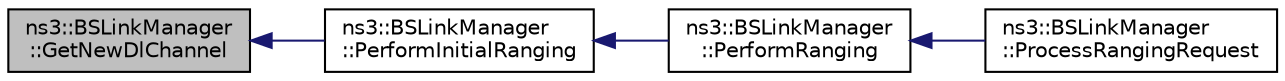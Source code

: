 digraph "ns3::BSLinkManager::GetNewDlChannel"
{
  edge [fontname="Helvetica",fontsize="10",labelfontname="Helvetica",labelfontsize="10"];
  node [fontname="Helvetica",fontsize="10",shape=record];
  rankdir="LR";
  Node1 [label="ns3::BSLinkManager\l::GetNewDlChannel",height=0.2,width=0.4,color="black", fillcolor="grey75", style="filled", fontcolor="black"];
  Node1 -> Node2 [dir="back",color="midnightblue",fontsize="10",style="solid"];
  Node2 [label="ns3::BSLinkManager\l::PerformInitialRanging",height=0.2,width=0.4,color="black", fillcolor="white", style="filled",URL="$d9/d98/classns3_1_1BSLinkManager.html#a8c97286c0b9d58f6b175e7f4e82ccd36"];
  Node2 -> Node3 [dir="back",color="midnightblue",fontsize="10",style="solid"];
  Node3 [label="ns3::BSLinkManager\l::PerformRanging",height=0.2,width=0.4,color="black", fillcolor="white", style="filled",URL="$d9/d98/classns3_1_1BSLinkManager.html#ae23a1b4507b6fc812727c1ab064c95ae"];
  Node3 -> Node4 [dir="back",color="midnightblue",fontsize="10",style="solid"];
  Node4 [label="ns3::BSLinkManager\l::ProcessRangingRequest",height=0.2,width=0.4,color="black", fillcolor="white", style="filled",URL="$d9/d98/classns3_1_1BSLinkManager.html#a26c81a16faddfeedbe19e47f4158fbb0",tooltip="process a ranging request message "];
}
